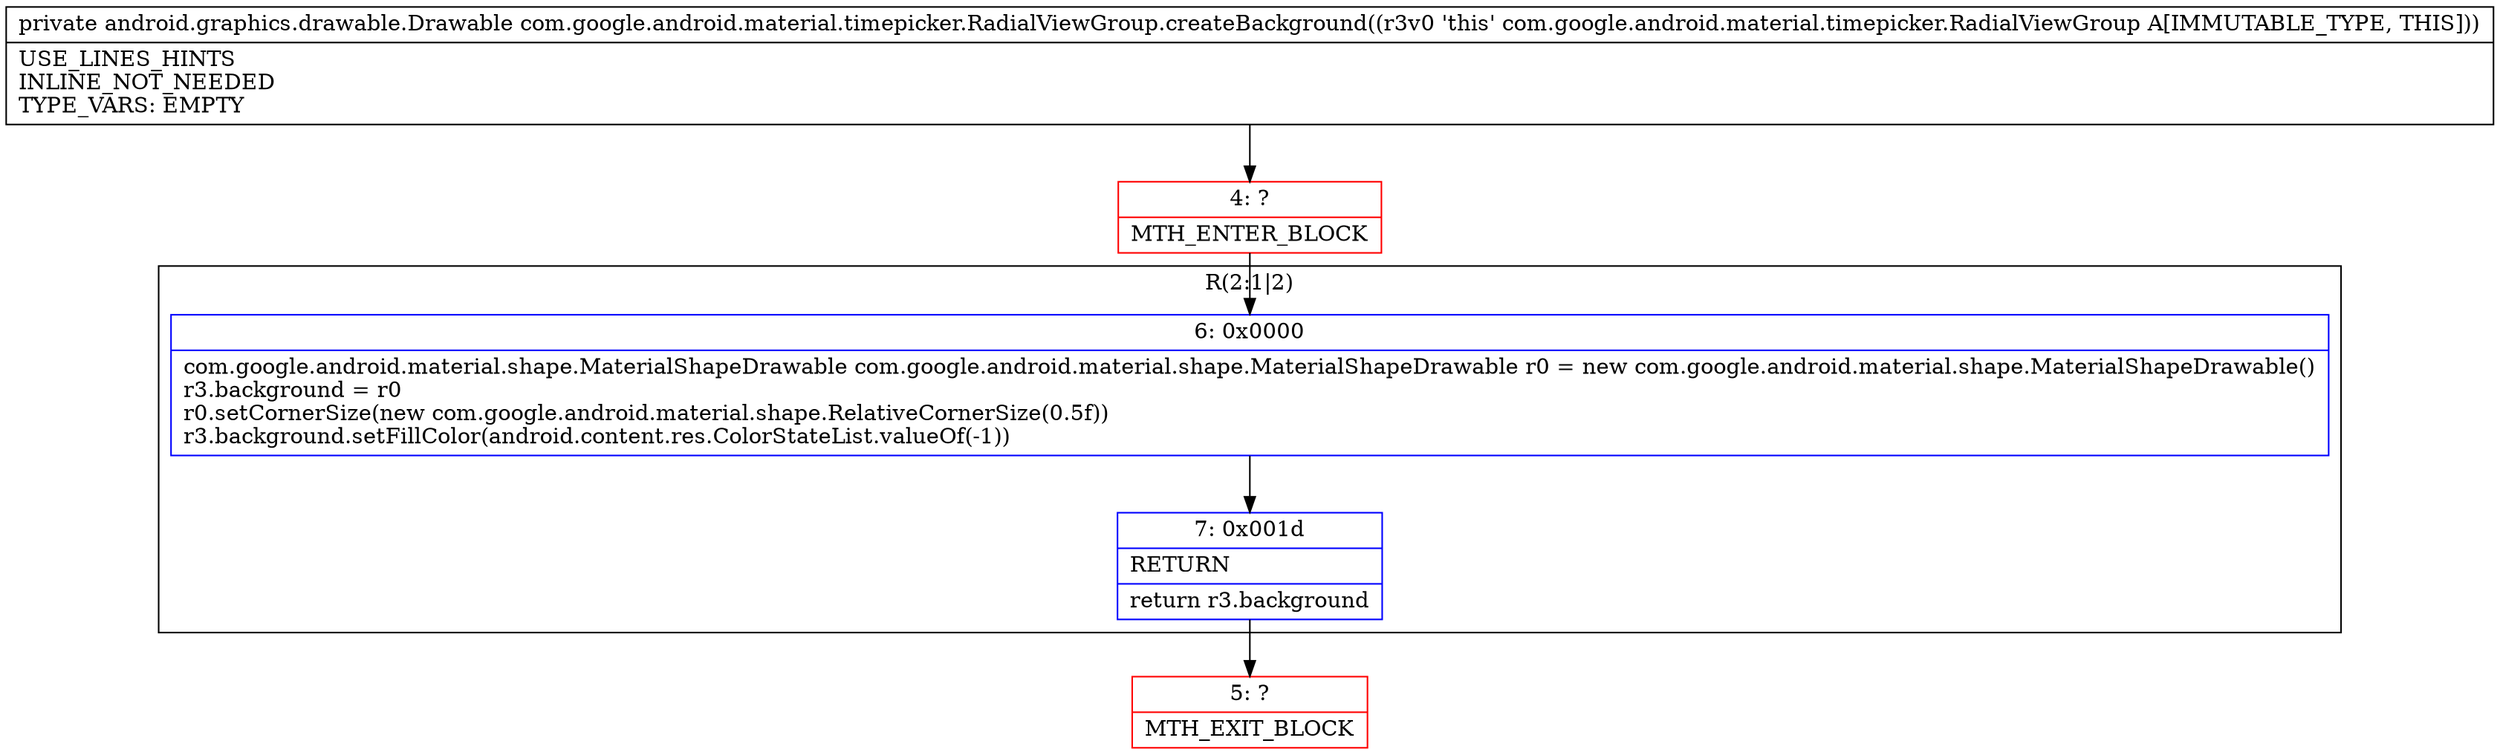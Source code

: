 digraph "CFG forcom.google.android.material.timepicker.RadialViewGroup.createBackground()Landroid\/graphics\/drawable\/Drawable;" {
subgraph cluster_Region_1600066142 {
label = "R(2:1|2)";
node [shape=record,color=blue];
Node_6 [shape=record,label="{6\:\ 0x0000|com.google.android.material.shape.MaterialShapeDrawable com.google.android.material.shape.MaterialShapeDrawable r0 = new com.google.android.material.shape.MaterialShapeDrawable()\lr3.background = r0\lr0.setCornerSize(new com.google.android.material.shape.RelativeCornerSize(0.5f))\lr3.background.setFillColor(android.content.res.ColorStateList.valueOf(\-1))\l}"];
Node_7 [shape=record,label="{7\:\ 0x001d|RETURN\l|return r3.background\l}"];
}
Node_4 [shape=record,color=red,label="{4\:\ ?|MTH_ENTER_BLOCK\l}"];
Node_5 [shape=record,color=red,label="{5\:\ ?|MTH_EXIT_BLOCK\l}"];
MethodNode[shape=record,label="{private android.graphics.drawable.Drawable com.google.android.material.timepicker.RadialViewGroup.createBackground((r3v0 'this' com.google.android.material.timepicker.RadialViewGroup A[IMMUTABLE_TYPE, THIS]))  | USE_LINES_HINTS\lINLINE_NOT_NEEDED\lTYPE_VARS: EMPTY\l}"];
MethodNode -> Node_4;Node_6 -> Node_7;
Node_7 -> Node_5;
Node_4 -> Node_6;
}

